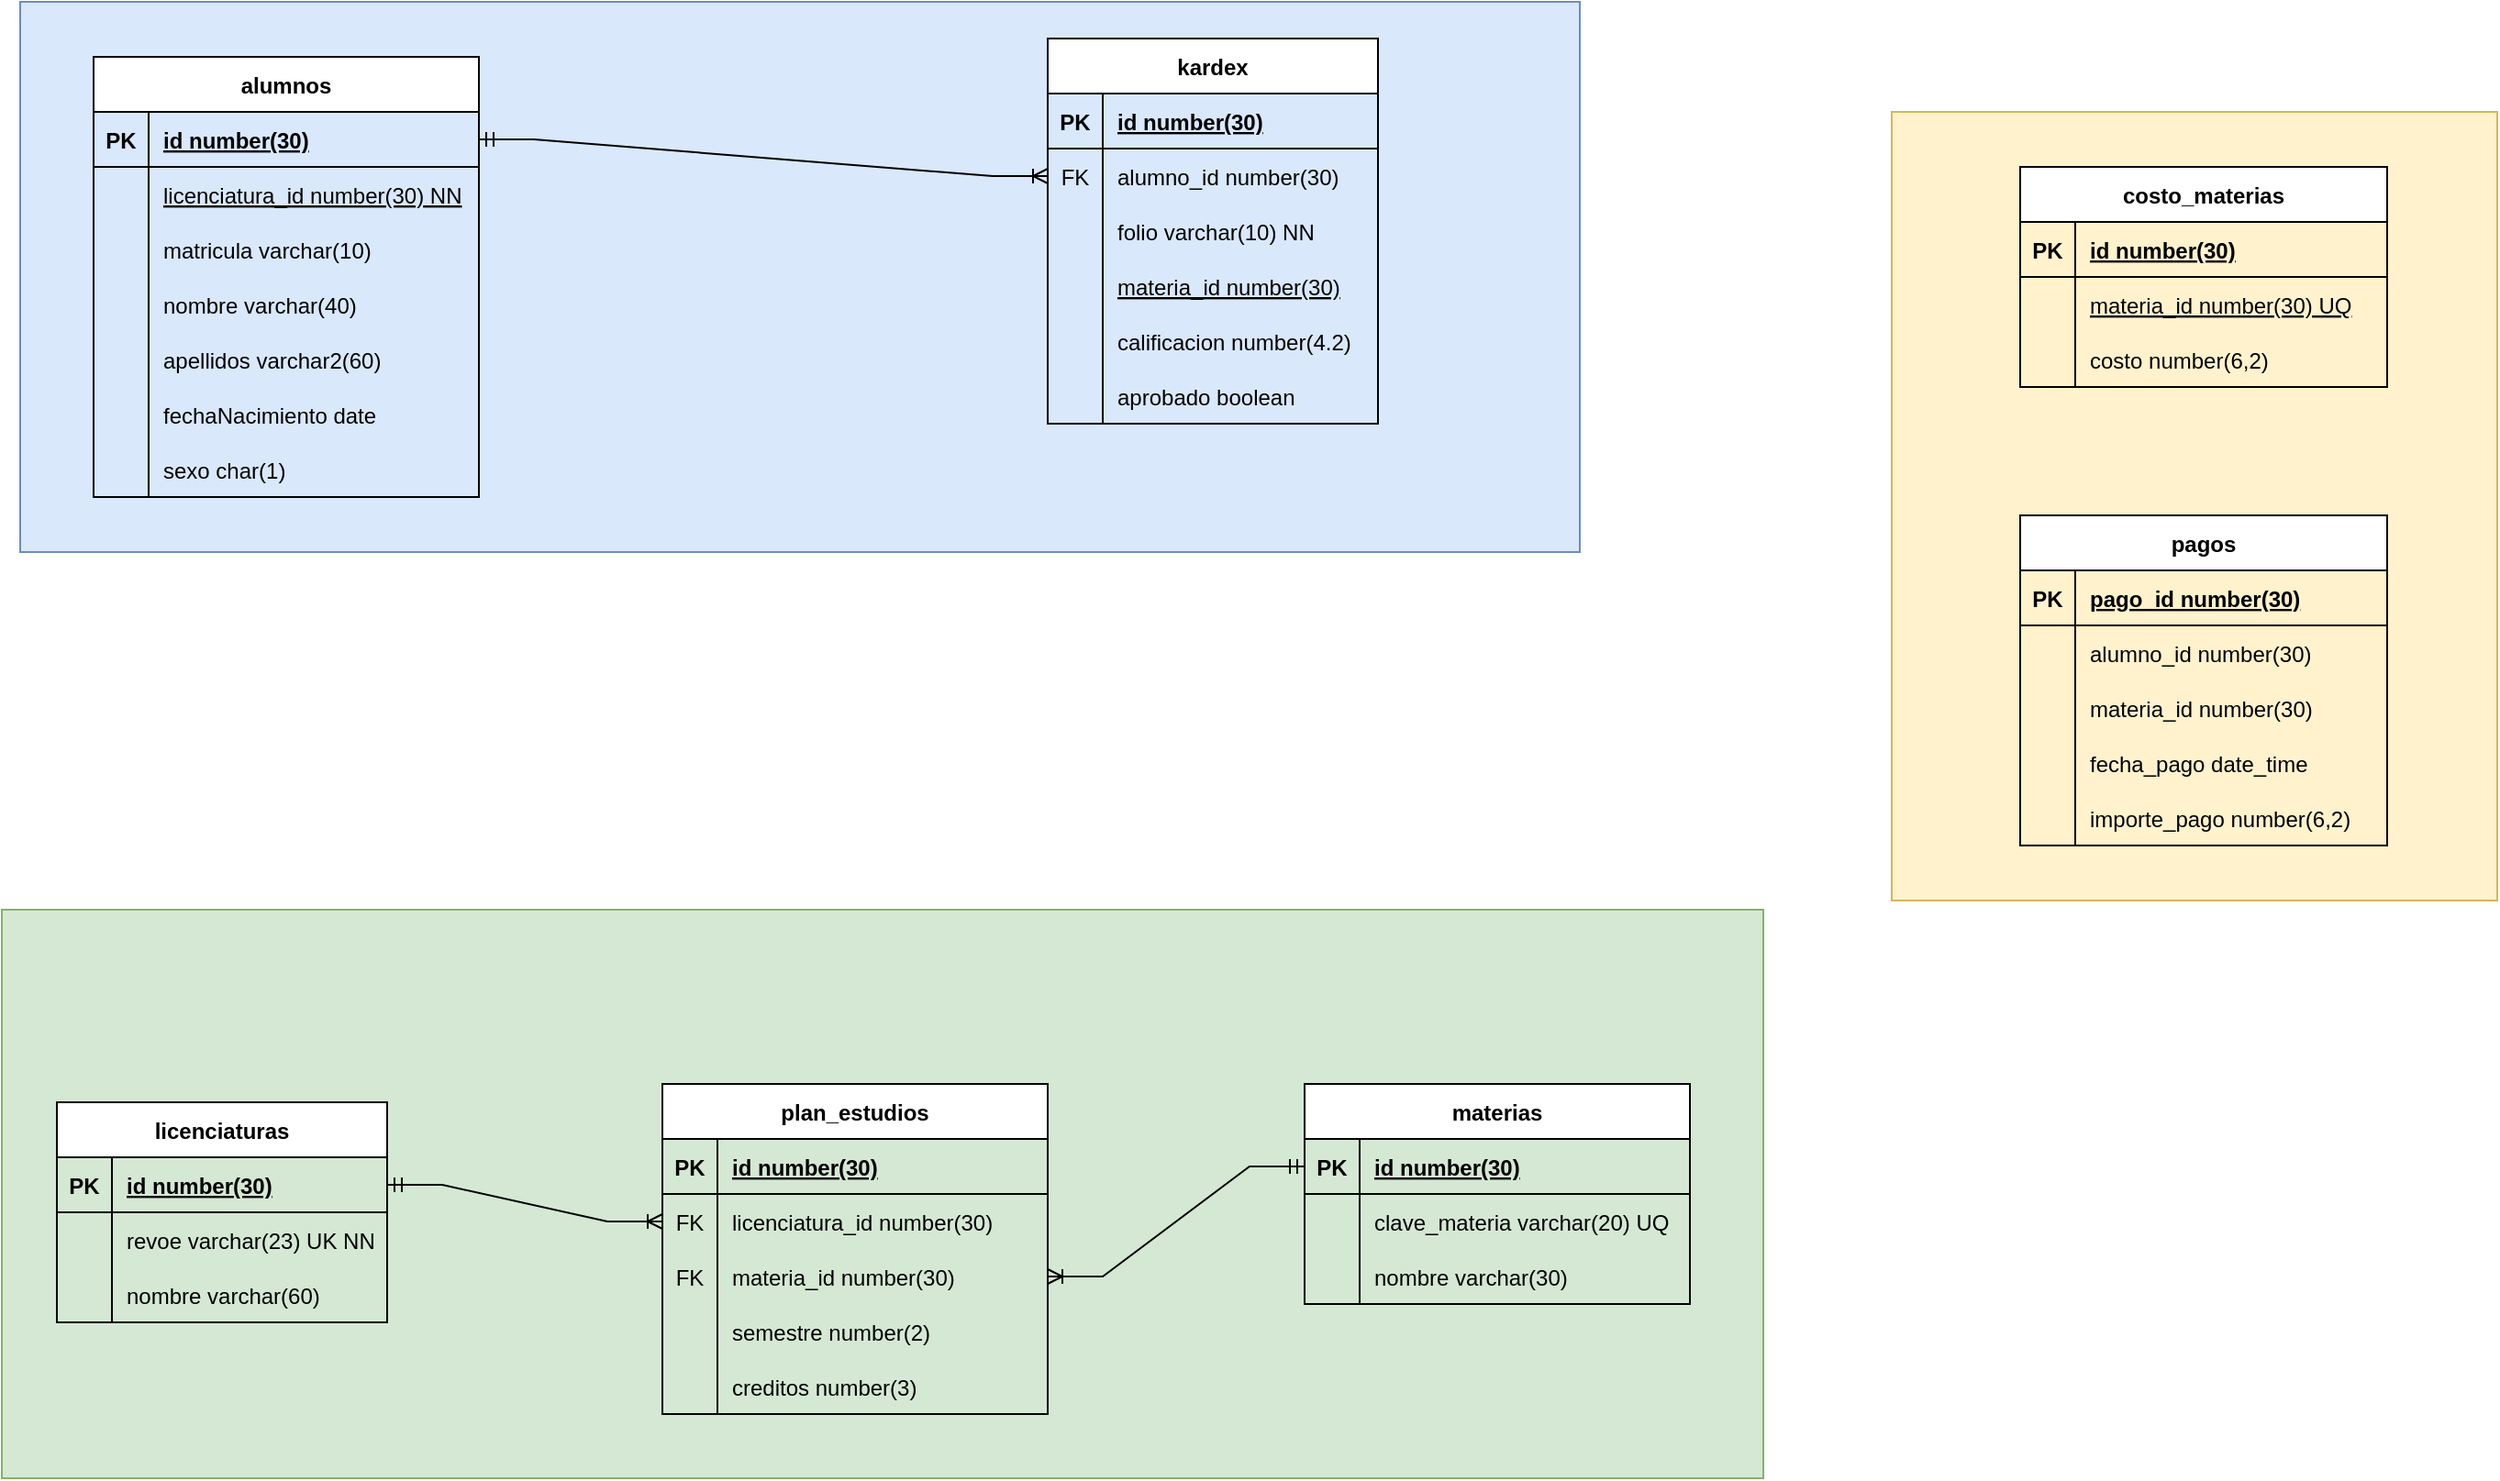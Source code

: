 <mxfile version="20.7.4" type="device" pages="4"><diagram id="X4fRQPCxjmqwL8hlqXSn" name="bd"><mxGraphModel dx="778" dy="494" grid="1" gridSize="10" guides="1" tooltips="1" connect="1" arrows="1" fold="1" page="1" pageScale="1" pageWidth="1100" pageHeight="850" math="0" shadow="0"><root><mxCell id="0"/><mxCell id="1" parent="0"/><mxCell id="jEQkHa6hU_MkqmOBrPH7-150" value="" style="rounded=0;whiteSpace=wrap;html=1;fillColor=#fff2cc;strokeColor=#d6b656;" parent="1" vertex="1"><mxGeometry x="1130" y="100" width="330" height="430" as="geometry"/></mxCell><mxCell id="jEQkHa6hU_MkqmOBrPH7-149" value="" style="rounded=0;whiteSpace=wrap;html=1;fillColor=#d5e8d4;strokeColor=#82b366;" parent="1" vertex="1"><mxGeometry x="100" y="535" width="960" height="310" as="geometry"/></mxCell><mxCell id="jEQkHa6hU_MkqmOBrPH7-148" value="" style="rounded=0;whiteSpace=wrap;html=1;fillColor=#dae8fc;strokeColor=#6c8ebf;" parent="1" vertex="1"><mxGeometry x="110" y="40" width="850" height="300" as="geometry"/></mxCell><mxCell id="jEQkHa6hU_MkqmOBrPH7-1" value="alumnos" style="shape=table;startSize=30;container=1;collapsible=1;childLayout=tableLayout;fixedRows=1;rowLines=0;fontStyle=1;align=center;resizeLast=1;" parent="1" vertex="1"><mxGeometry x="150" y="70" width="210" height="240" as="geometry"/></mxCell><mxCell id="jEQkHa6hU_MkqmOBrPH7-2" value="" style="shape=tableRow;horizontal=0;startSize=0;swimlaneHead=0;swimlaneBody=0;fillColor=none;collapsible=0;dropTarget=0;points=[[0,0.5],[1,0.5]];portConstraint=eastwest;top=0;left=0;right=0;bottom=1;" parent="jEQkHa6hU_MkqmOBrPH7-1" vertex="1"><mxGeometry y="30" width="210" height="30" as="geometry"/></mxCell><mxCell id="jEQkHa6hU_MkqmOBrPH7-3" value="PK" style="shape=partialRectangle;connectable=0;fillColor=none;top=0;left=0;bottom=0;right=0;fontStyle=1;overflow=hidden;" parent="jEQkHa6hU_MkqmOBrPH7-2" vertex="1"><mxGeometry width="30" height="30" as="geometry"><mxRectangle width="30" height="30" as="alternateBounds"/></mxGeometry></mxCell><mxCell id="jEQkHa6hU_MkqmOBrPH7-4" value="id number(30)" style="shape=partialRectangle;connectable=0;fillColor=none;top=0;left=0;bottom=0;right=0;align=left;spacingLeft=6;fontStyle=5;overflow=hidden;" parent="jEQkHa6hU_MkqmOBrPH7-2" vertex="1"><mxGeometry x="30" width="180" height="30" as="geometry"><mxRectangle width="180" height="30" as="alternateBounds"/></mxGeometry></mxCell><mxCell id="jEQkHa6hU_MkqmOBrPH7-33" value="" style="shape=tableRow;horizontal=0;startSize=0;swimlaneHead=0;swimlaneBody=0;fillColor=none;collapsible=0;dropTarget=0;points=[[0,0.5],[1,0.5]];portConstraint=eastwest;top=0;left=0;right=0;bottom=0;" parent="jEQkHa6hU_MkqmOBrPH7-1" vertex="1"><mxGeometry y="60" width="210" height="30" as="geometry"/></mxCell><mxCell id="jEQkHa6hU_MkqmOBrPH7-34" value="" style="shape=partialRectangle;connectable=0;fillColor=none;top=0;left=0;bottom=0;right=0;editable=1;overflow=hidden;" parent="jEQkHa6hU_MkqmOBrPH7-33" vertex="1"><mxGeometry width="30" height="30" as="geometry"><mxRectangle width="30" height="30" as="alternateBounds"/></mxGeometry></mxCell><mxCell id="jEQkHa6hU_MkqmOBrPH7-35" value="licenciatura_id number(30) NN" style="shape=partialRectangle;connectable=0;fillColor=none;top=0;left=0;bottom=0;right=0;align=left;spacingLeft=6;overflow=hidden;fontStyle=4" parent="jEQkHa6hU_MkqmOBrPH7-33" vertex="1"><mxGeometry x="30" width="180" height="30" as="geometry"><mxRectangle width="180" height="30" as="alternateBounds"/></mxGeometry></mxCell><mxCell id="jEQkHa6hU_MkqmOBrPH7-5" value="" style="shape=tableRow;horizontal=0;startSize=0;swimlaneHead=0;swimlaneBody=0;fillColor=none;collapsible=0;dropTarget=0;points=[[0,0.5],[1,0.5]];portConstraint=eastwest;top=0;left=0;right=0;bottom=0;" parent="jEQkHa6hU_MkqmOBrPH7-1" vertex="1"><mxGeometry y="90" width="210" height="30" as="geometry"/></mxCell><mxCell id="jEQkHa6hU_MkqmOBrPH7-6" value="" style="shape=partialRectangle;connectable=0;fillColor=none;top=0;left=0;bottom=0;right=0;editable=1;overflow=hidden;" parent="jEQkHa6hU_MkqmOBrPH7-5" vertex="1"><mxGeometry width="30" height="30" as="geometry"><mxRectangle width="30" height="30" as="alternateBounds"/></mxGeometry></mxCell><mxCell id="jEQkHa6hU_MkqmOBrPH7-7" value="matricula varchar(10)" style="shape=partialRectangle;connectable=0;fillColor=none;top=0;left=0;bottom=0;right=0;align=left;spacingLeft=6;overflow=hidden;" parent="jEQkHa6hU_MkqmOBrPH7-5" vertex="1"><mxGeometry x="30" width="180" height="30" as="geometry"><mxRectangle width="180" height="30" as="alternateBounds"/></mxGeometry></mxCell><mxCell id="jEQkHa6hU_MkqmOBrPH7-8" value="" style="shape=tableRow;horizontal=0;startSize=0;swimlaneHead=0;swimlaneBody=0;fillColor=none;collapsible=0;dropTarget=0;points=[[0,0.5],[1,0.5]];portConstraint=eastwest;top=0;left=0;right=0;bottom=0;" parent="jEQkHa6hU_MkqmOBrPH7-1" vertex="1"><mxGeometry y="120" width="210" height="30" as="geometry"/></mxCell><mxCell id="jEQkHa6hU_MkqmOBrPH7-9" value="" style="shape=partialRectangle;connectable=0;fillColor=none;top=0;left=0;bottom=0;right=0;editable=1;overflow=hidden;" parent="jEQkHa6hU_MkqmOBrPH7-8" vertex="1"><mxGeometry width="30" height="30" as="geometry"><mxRectangle width="30" height="30" as="alternateBounds"/></mxGeometry></mxCell><mxCell id="jEQkHa6hU_MkqmOBrPH7-10" value="nombre varchar(40)" style="shape=partialRectangle;connectable=0;fillColor=none;top=0;left=0;bottom=0;right=0;align=left;spacingLeft=6;overflow=hidden;" parent="jEQkHa6hU_MkqmOBrPH7-8" vertex="1"><mxGeometry x="30" width="180" height="30" as="geometry"><mxRectangle width="180" height="30" as="alternateBounds"/></mxGeometry></mxCell><mxCell id="jEQkHa6hU_MkqmOBrPH7-11" value="" style="shape=tableRow;horizontal=0;startSize=0;swimlaneHead=0;swimlaneBody=0;fillColor=none;collapsible=0;dropTarget=0;points=[[0,0.5],[1,0.5]];portConstraint=eastwest;top=0;left=0;right=0;bottom=0;" parent="jEQkHa6hU_MkqmOBrPH7-1" vertex="1"><mxGeometry y="150" width="210" height="30" as="geometry"/></mxCell><mxCell id="jEQkHa6hU_MkqmOBrPH7-12" value="" style="shape=partialRectangle;connectable=0;fillColor=none;top=0;left=0;bottom=0;right=0;editable=1;overflow=hidden;" parent="jEQkHa6hU_MkqmOBrPH7-11" vertex="1"><mxGeometry width="30" height="30" as="geometry"><mxRectangle width="30" height="30" as="alternateBounds"/></mxGeometry></mxCell><mxCell id="jEQkHa6hU_MkqmOBrPH7-13" value="apellidos varchar2(60)" style="shape=partialRectangle;connectable=0;fillColor=none;top=0;left=0;bottom=0;right=0;align=left;spacingLeft=6;overflow=hidden;" parent="jEQkHa6hU_MkqmOBrPH7-11" vertex="1"><mxGeometry x="30" width="180" height="30" as="geometry"><mxRectangle width="180" height="30" as="alternateBounds"/></mxGeometry></mxCell><mxCell id="jEQkHa6hU_MkqmOBrPH7-27" value="" style="shape=tableRow;horizontal=0;startSize=0;swimlaneHead=0;swimlaneBody=0;fillColor=none;collapsible=0;dropTarget=0;points=[[0,0.5],[1,0.5]];portConstraint=eastwest;top=0;left=0;right=0;bottom=0;" parent="jEQkHa6hU_MkqmOBrPH7-1" vertex="1"><mxGeometry y="180" width="210" height="30" as="geometry"/></mxCell><mxCell id="jEQkHa6hU_MkqmOBrPH7-28" value="" style="shape=partialRectangle;connectable=0;fillColor=none;top=0;left=0;bottom=0;right=0;editable=1;overflow=hidden;" parent="jEQkHa6hU_MkqmOBrPH7-27" vertex="1"><mxGeometry width="30" height="30" as="geometry"><mxRectangle width="30" height="30" as="alternateBounds"/></mxGeometry></mxCell><mxCell id="jEQkHa6hU_MkqmOBrPH7-29" value="fechaNacimiento date" style="shape=partialRectangle;connectable=0;fillColor=none;top=0;left=0;bottom=0;right=0;align=left;spacingLeft=6;overflow=hidden;" parent="jEQkHa6hU_MkqmOBrPH7-27" vertex="1"><mxGeometry x="30" width="180" height="30" as="geometry"><mxRectangle width="180" height="30" as="alternateBounds"/></mxGeometry></mxCell><mxCell id="jEQkHa6hU_MkqmOBrPH7-30" value="" style="shape=tableRow;horizontal=0;startSize=0;swimlaneHead=0;swimlaneBody=0;fillColor=none;collapsible=0;dropTarget=0;points=[[0,0.5],[1,0.5]];portConstraint=eastwest;top=0;left=0;right=0;bottom=0;" parent="jEQkHa6hU_MkqmOBrPH7-1" vertex="1"><mxGeometry y="210" width="210" height="30" as="geometry"/></mxCell><mxCell id="jEQkHa6hU_MkqmOBrPH7-31" value="" style="shape=partialRectangle;connectable=0;fillColor=none;top=0;left=0;bottom=0;right=0;editable=1;overflow=hidden;" parent="jEQkHa6hU_MkqmOBrPH7-30" vertex="1"><mxGeometry width="30" height="30" as="geometry"><mxRectangle width="30" height="30" as="alternateBounds"/></mxGeometry></mxCell><mxCell id="jEQkHa6hU_MkqmOBrPH7-32" value="sexo char(1)" style="shape=partialRectangle;connectable=0;fillColor=none;top=0;left=0;bottom=0;right=0;align=left;spacingLeft=6;overflow=hidden;" parent="jEQkHa6hU_MkqmOBrPH7-30" vertex="1"><mxGeometry x="30" width="180" height="30" as="geometry"><mxRectangle width="180" height="30" as="alternateBounds"/></mxGeometry></mxCell><mxCell id="jEQkHa6hU_MkqmOBrPH7-36" value="kardex" style="shape=table;startSize=30;container=1;collapsible=1;childLayout=tableLayout;fixedRows=1;rowLines=0;fontStyle=1;align=center;resizeLast=1;" parent="1" vertex="1"><mxGeometry x="670" y="60" width="180" height="210" as="geometry"/></mxCell><mxCell id="jEQkHa6hU_MkqmOBrPH7-37" value="" style="shape=tableRow;horizontal=0;startSize=0;swimlaneHead=0;swimlaneBody=0;fillColor=none;collapsible=0;dropTarget=0;points=[[0,0.5],[1,0.5]];portConstraint=eastwest;top=0;left=0;right=0;bottom=1;" parent="jEQkHa6hU_MkqmOBrPH7-36" vertex="1"><mxGeometry y="30" width="180" height="30" as="geometry"/></mxCell><mxCell id="jEQkHa6hU_MkqmOBrPH7-38" value="PK" style="shape=partialRectangle;connectable=0;fillColor=none;top=0;left=0;bottom=0;right=0;fontStyle=1;overflow=hidden;" parent="jEQkHa6hU_MkqmOBrPH7-37" vertex="1"><mxGeometry width="30" height="30" as="geometry"><mxRectangle width="30" height="30" as="alternateBounds"/></mxGeometry></mxCell><mxCell id="jEQkHa6hU_MkqmOBrPH7-39" value="id number(30)" style="shape=partialRectangle;connectable=0;fillColor=none;top=0;left=0;bottom=0;right=0;align=left;spacingLeft=6;fontStyle=5;overflow=hidden;" parent="jEQkHa6hU_MkqmOBrPH7-37" vertex="1"><mxGeometry x="30" width="150" height="30" as="geometry"><mxRectangle width="150" height="30" as="alternateBounds"/></mxGeometry></mxCell><mxCell id="jEQkHa6hU_MkqmOBrPH7-40" value="" style="shape=tableRow;horizontal=0;startSize=0;swimlaneHead=0;swimlaneBody=0;fillColor=none;collapsible=0;dropTarget=0;points=[[0,0.5],[1,0.5]];portConstraint=eastwest;top=0;left=0;right=0;bottom=0;" parent="jEQkHa6hU_MkqmOBrPH7-36" vertex="1"><mxGeometry y="60" width="180" height="30" as="geometry"/></mxCell><mxCell id="jEQkHa6hU_MkqmOBrPH7-41" value="FK" style="shape=partialRectangle;connectable=0;fillColor=none;top=0;left=0;bottom=0;right=0;editable=1;overflow=hidden;" parent="jEQkHa6hU_MkqmOBrPH7-40" vertex="1"><mxGeometry width="30" height="30" as="geometry"><mxRectangle width="30" height="30" as="alternateBounds"/></mxGeometry></mxCell><mxCell id="jEQkHa6hU_MkqmOBrPH7-42" value="alumno_id number(30)" style="shape=partialRectangle;connectable=0;fillColor=none;top=0;left=0;bottom=0;right=0;align=left;spacingLeft=6;overflow=hidden;" parent="jEQkHa6hU_MkqmOBrPH7-40" vertex="1"><mxGeometry x="30" width="150" height="30" as="geometry"><mxRectangle width="150" height="30" as="alternateBounds"/></mxGeometry></mxCell><mxCell id="jEQkHa6hU_MkqmOBrPH7-49" value="" style="shape=tableRow;horizontal=0;startSize=0;swimlaneHead=0;swimlaneBody=0;fillColor=none;collapsible=0;dropTarget=0;points=[[0,0.5],[1,0.5]];portConstraint=eastwest;top=0;left=0;right=0;bottom=0;" parent="jEQkHa6hU_MkqmOBrPH7-36" vertex="1"><mxGeometry y="90" width="180" height="30" as="geometry"/></mxCell><mxCell id="jEQkHa6hU_MkqmOBrPH7-50" value="" style="shape=partialRectangle;connectable=0;fillColor=none;top=0;left=0;bottom=0;right=0;editable=1;overflow=hidden;" parent="jEQkHa6hU_MkqmOBrPH7-49" vertex="1"><mxGeometry width="30" height="30" as="geometry"><mxRectangle width="30" height="30" as="alternateBounds"/></mxGeometry></mxCell><mxCell id="jEQkHa6hU_MkqmOBrPH7-51" value="folio varchar(10) NN" style="shape=partialRectangle;connectable=0;fillColor=none;top=0;left=0;bottom=0;right=0;align=left;spacingLeft=6;overflow=hidden;" parent="jEQkHa6hU_MkqmOBrPH7-49" vertex="1"><mxGeometry x="30" width="150" height="30" as="geometry"><mxRectangle width="150" height="30" as="alternateBounds"/></mxGeometry></mxCell><mxCell id="jEQkHa6hU_MkqmOBrPH7-43" value="" style="shape=tableRow;horizontal=0;startSize=0;swimlaneHead=0;swimlaneBody=0;fillColor=none;collapsible=0;dropTarget=0;points=[[0,0.5],[1,0.5]];portConstraint=eastwest;top=0;left=0;right=0;bottom=0;" parent="jEQkHa6hU_MkqmOBrPH7-36" vertex="1"><mxGeometry y="120" width="180" height="30" as="geometry"/></mxCell><mxCell id="jEQkHa6hU_MkqmOBrPH7-44" value="" style="shape=partialRectangle;connectable=0;fillColor=none;top=0;left=0;bottom=0;right=0;editable=1;overflow=hidden;" parent="jEQkHa6hU_MkqmOBrPH7-43" vertex="1"><mxGeometry width="30" height="30" as="geometry"><mxRectangle width="30" height="30" as="alternateBounds"/></mxGeometry></mxCell><mxCell id="jEQkHa6hU_MkqmOBrPH7-45" value="materia_id number(30)" style="shape=partialRectangle;connectable=0;fillColor=none;top=0;left=0;bottom=0;right=0;align=left;spacingLeft=6;overflow=hidden;fontStyle=4" parent="jEQkHa6hU_MkqmOBrPH7-43" vertex="1"><mxGeometry x="30" width="150" height="30" as="geometry"><mxRectangle width="150" height="30" as="alternateBounds"/></mxGeometry></mxCell><mxCell id="jEQkHa6hU_MkqmOBrPH7-46" value="" style="shape=tableRow;horizontal=0;startSize=0;swimlaneHead=0;swimlaneBody=0;fillColor=none;collapsible=0;dropTarget=0;points=[[0,0.5],[1,0.5]];portConstraint=eastwest;top=0;left=0;right=0;bottom=0;" parent="jEQkHa6hU_MkqmOBrPH7-36" vertex="1"><mxGeometry y="150" width="180" height="30" as="geometry"/></mxCell><mxCell id="jEQkHa6hU_MkqmOBrPH7-47" value="" style="shape=partialRectangle;connectable=0;fillColor=none;top=0;left=0;bottom=0;right=0;editable=1;overflow=hidden;" parent="jEQkHa6hU_MkqmOBrPH7-46" vertex="1"><mxGeometry width="30" height="30" as="geometry"><mxRectangle width="30" height="30" as="alternateBounds"/></mxGeometry></mxCell><mxCell id="jEQkHa6hU_MkqmOBrPH7-48" value="calificacion number(4.2)" style="shape=partialRectangle;connectable=0;fillColor=none;top=0;left=0;bottom=0;right=0;align=left;spacingLeft=6;overflow=hidden;" parent="jEQkHa6hU_MkqmOBrPH7-46" vertex="1"><mxGeometry x="30" width="150" height="30" as="geometry"><mxRectangle width="150" height="30" as="alternateBounds"/></mxGeometry></mxCell><mxCell id="jEQkHa6hU_MkqmOBrPH7-97" value="" style="shape=tableRow;horizontal=0;startSize=0;swimlaneHead=0;swimlaneBody=0;fillColor=none;collapsible=0;dropTarget=0;points=[[0,0.5],[1,0.5]];portConstraint=eastwest;top=0;left=0;right=0;bottom=0;" parent="jEQkHa6hU_MkqmOBrPH7-36" vertex="1"><mxGeometry y="180" width="180" height="30" as="geometry"/></mxCell><mxCell id="jEQkHa6hU_MkqmOBrPH7-98" value="" style="shape=partialRectangle;connectable=0;fillColor=none;top=0;left=0;bottom=0;right=0;editable=1;overflow=hidden;" parent="jEQkHa6hU_MkqmOBrPH7-97" vertex="1"><mxGeometry width="30" height="30" as="geometry"><mxRectangle width="30" height="30" as="alternateBounds"/></mxGeometry></mxCell><mxCell id="jEQkHa6hU_MkqmOBrPH7-99" value="aprobado boolean" style="shape=partialRectangle;connectable=0;fillColor=none;top=0;left=0;bottom=0;right=0;align=left;spacingLeft=6;overflow=hidden;" parent="jEQkHa6hU_MkqmOBrPH7-97" vertex="1"><mxGeometry x="30" width="150" height="30" as="geometry"><mxRectangle width="150" height="30" as="alternateBounds"/></mxGeometry></mxCell><mxCell id="jEQkHa6hU_MkqmOBrPH7-52" value="" style="edgeStyle=entityRelationEdgeStyle;fontSize=12;html=1;endArrow=ERoneToMany;startArrow=ERmandOne;rounded=0;entryX=0;entryY=0.5;entryDx=0;entryDy=0;" parent="1" source="jEQkHa6hU_MkqmOBrPH7-2" target="jEQkHa6hU_MkqmOBrPH7-40" edge="1"><mxGeometry width="100" height="100" relative="1" as="geometry"><mxPoint x="680" y="500" as="sourcePoint"/><mxPoint x="780" y="400" as="targetPoint"/></mxGeometry></mxCell><mxCell id="jEQkHa6hU_MkqmOBrPH7-53" value="licenciaturas" style="shape=table;startSize=30;container=1;collapsible=1;childLayout=tableLayout;fixedRows=1;rowLines=0;fontStyle=1;align=center;resizeLast=1;" parent="1" vertex="1"><mxGeometry x="130" y="640" width="180" height="120" as="geometry"/></mxCell><mxCell id="jEQkHa6hU_MkqmOBrPH7-54" value="" style="shape=tableRow;horizontal=0;startSize=0;swimlaneHead=0;swimlaneBody=0;fillColor=none;collapsible=0;dropTarget=0;points=[[0,0.5],[1,0.5]];portConstraint=eastwest;top=0;left=0;right=0;bottom=1;" parent="jEQkHa6hU_MkqmOBrPH7-53" vertex="1"><mxGeometry y="30" width="180" height="30" as="geometry"/></mxCell><mxCell id="jEQkHa6hU_MkqmOBrPH7-55" value="PK" style="shape=partialRectangle;connectable=0;fillColor=none;top=0;left=0;bottom=0;right=0;fontStyle=1;overflow=hidden;" parent="jEQkHa6hU_MkqmOBrPH7-54" vertex="1"><mxGeometry width="30" height="30" as="geometry"><mxRectangle width="30" height="30" as="alternateBounds"/></mxGeometry></mxCell><mxCell id="jEQkHa6hU_MkqmOBrPH7-56" value="id number(30)" style="shape=partialRectangle;connectable=0;fillColor=none;top=0;left=0;bottom=0;right=0;align=left;spacingLeft=6;fontStyle=5;overflow=hidden;" parent="jEQkHa6hU_MkqmOBrPH7-54" vertex="1"><mxGeometry x="30" width="150" height="30" as="geometry"><mxRectangle width="150" height="30" as="alternateBounds"/></mxGeometry></mxCell><mxCell id="jEQkHa6hU_MkqmOBrPH7-57" value="" style="shape=tableRow;horizontal=0;startSize=0;swimlaneHead=0;swimlaneBody=0;fillColor=none;collapsible=0;dropTarget=0;points=[[0,0.5],[1,0.5]];portConstraint=eastwest;top=0;left=0;right=0;bottom=0;" parent="jEQkHa6hU_MkqmOBrPH7-53" vertex="1"><mxGeometry y="60" width="180" height="30" as="geometry"/></mxCell><mxCell id="jEQkHa6hU_MkqmOBrPH7-58" value="" style="shape=partialRectangle;connectable=0;fillColor=none;top=0;left=0;bottom=0;right=0;editable=1;overflow=hidden;" parent="jEQkHa6hU_MkqmOBrPH7-57" vertex="1"><mxGeometry width="30" height="30" as="geometry"><mxRectangle width="30" height="30" as="alternateBounds"/></mxGeometry></mxCell><mxCell id="jEQkHa6hU_MkqmOBrPH7-59" value="revoe varchar(23) UK NN" style="shape=partialRectangle;connectable=0;fillColor=none;top=0;left=0;bottom=0;right=0;align=left;spacingLeft=6;overflow=hidden;" parent="jEQkHa6hU_MkqmOBrPH7-57" vertex="1"><mxGeometry x="30" width="150" height="30" as="geometry"><mxRectangle width="150" height="30" as="alternateBounds"/></mxGeometry></mxCell><mxCell id="jEQkHa6hU_MkqmOBrPH7-60" value="" style="shape=tableRow;horizontal=0;startSize=0;swimlaneHead=0;swimlaneBody=0;fillColor=none;collapsible=0;dropTarget=0;points=[[0,0.5],[1,0.5]];portConstraint=eastwest;top=0;left=0;right=0;bottom=0;" parent="jEQkHa6hU_MkqmOBrPH7-53" vertex="1"><mxGeometry y="90" width="180" height="30" as="geometry"/></mxCell><mxCell id="jEQkHa6hU_MkqmOBrPH7-61" value="" style="shape=partialRectangle;connectable=0;fillColor=none;top=0;left=0;bottom=0;right=0;editable=1;overflow=hidden;" parent="jEQkHa6hU_MkqmOBrPH7-60" vertex="1"><mxGeometry width="30" height="30" as="geometry"><mxRectangle width="30" height="30" as="alternateBounds"/></mxGeometry></mxCell><mxCell id="jEQkHa6hU_MkqmOBrPH7-62" value="nombre varchar(60)" style="shape=partialRectangle;connectable=0;fillColor=none;top=0;left=0;bottom=0;right=0;align=left;spacingLeft=6;overflow=hidden;" parent="jEQkHa6hU_MkqmOBrPH7-60" vertex="1"><mxGeometry x="30" width="150" height="30" as="geometry"><mxRectangle width="150" height="30" as="alternateBounds"/></mxGeometry></mxCell><mxCell id="jEQkHa6hU_MkqmOBrPH7-66" value="materias" style="shape=table;startSize=30;container=1;collapsible=1;childLayout=tableLayout;fixedRows=1;rowLines=0;fontStyle=1;align=center;resizeLast=1;" parent="1" vertex="1"><mxGeometry x="810" y="630" width="210" height="120" as="geometry"/></mxCell><mxCell id="jEQkHa6hU_MkqmOBrPH7-67" value="" style="shape=tableRow;horizontal=0;startSize=0;swimlaneHead=0;swimlaneBody=0;fillColor=none;collapsible=0;dropTarget=0;points=[[0,0.5],[1,0.5]];portConstraint=eastwest;top=0;left=0;right=0;bottom=1;" parent="jEQkHa6hU_MkqmOBrPH7-66" vertex="1"><mxGeometry y="30" width="210" height="30" as="geometry"/></mxCell><mxCell id="jEQkHa6hU_MkqmOBrPH7-68" value="PK" style="shape=partialRectangle;connectable=0;fillColor=none;top=0;left=0;bottom=0;right=0;fontStyle=1;overflow=hidden;" parent="jEQkHa6hU_MkqmOBrPH7-67" vertex="1"><mxGeometry width="30" height="30" as="geometry"><mxRectangle width="30" height="30" as="alternateBounds"/></mxGeometry></mxCell><mxCell id="jEQkHa6hU_MkqmOBrPH7-69" value="id number(30)" style="shape=partialRectangle;connectable=0;fillColor=none;top=0;left=0;bottom=0;right=0;align=left;spacingLeft=6;fontStyle=5;overflow=hidden;" parent="jEQkHa6hU_MkqmOBrPH7-67" vertex="1"><mxGeometry x="30" width="180" height="30" as="geometry"><mxRectangle width="180" height="30" as="alternateBounds"/></mxGeometry></mxCell><mxCell id="jEQkHa6hU_MkqmOBrPH7-70" value="" style="shape=tableRow;horizontal=0;startSize=0;swimlaneHead=0;swimlaneBody=0;fillColor=none;collapsible=0;dropTarget=0;points=[[0,0.5],[1,0.5]];portConstraint=eastwest;top=0;left=0;right=0;bottom=0;" parent="jEQkHa6hU_MkqmOBrPH7-66" vertex="1"><mxGeometry y="60" width="210" height="30" as="geometry"/></mxCell><mxCell id="jEQkHa6hU_MkqmOBrPH7-71" value="" style="shape=partialRectangle;connectable=0;fillColor=none;top=0;left=0;bottom=0;right=0;editable=1;overflow=hidden;" parent="jEQkHa6hU_MkqmOBrPH7-70" vertex="1"><mxGeometry width="30" height="30" as="geometry"><mxRectangle width="30" height="30" as="alternateBounds"/></mxGeometry></mxCell><mxCell id="jEQkHa6hU_MkqmOBrPH7-72" value="clave_materia varchar(20) UQ" style="shape=partialRectangle;connectable=0;fillColor=none;top=0;left=0;bottom=0;right=0;align=left;spacingLeft=6;overflow=hidden;" parent="jEQkHa6hU_MkqmOBrPH7-70" vertex="1"><mxGeometry x="30" width="180" height="30" as="geometry"><mxRectangle width="180" height="30" as="alternateBounds"/></mxGeometry></mxCell><mxCell id="jEQkHa6hU_MkqmOBrPH7-73" value="" style="shape=tableRow;horizontal=0;startSize=0;swimlaneHead=0;swimlaneBody=0;fillColor=none;collapsible=0;dropTarget=0;points=[[0,0.5],[1,0.5]];portConstraint=eastwest;top=0;left=0;right=0;bottom=0;" parent="jEQkHa6hU_MkqmOBrPH7-66" vertex="1"><mxGeometry y="90" width="210" height="30" as="geometry"/></mxCell><mxCell id="jEQkHa6hU_MkqmOBrPH7-74" value="" style="shape=partialRectangle;connectable=0;fillColor=none;top=0;left=0;bottom=0;right=0;editable=1;overflow=hidden;" parent="jEQkHa6hU_MkqmOBrPH7-73" vertex="1"><mxGeometry width="30" height="30" as="geometry"><mxRectangle width="30" height="30" as="alternateBounds"/></mxGeometry></mxCell><mxCell id="jEQkHa6hU_MkqmOBrPH7-75" value="nombre varchar(30)" style="shape=partialRectangle;connectable=0;fillColor=none;top=0;left=0;bottom=0;right=0;align=left;spacingLeft=6;overflow=hidden;" parent="jEQkHa6hU_MkqmOBrPH7-73" vertex="1"><mxGeometry x="30" width="180" height="30" as="geometry"><mxRectangle width="180" height="30" as="alternateBounds"/></mxGeometry></mxCell><mxCell id="jEQkHa6hU_MkqmOBrPH7-79" value="plan_estudios" style="shape=table;startSize=30;container=1;collapsible=1;childLayout=tableLayout;fixedRows=1;rowLines=0;fontStyle=1;align=center;resizeLast=1;" parent="1" vertex="1"><mxGeometry x="460" y="630" width="210" height="180" as="geometry"/></mxCell><mxCell id="jEQkHa6hU_MkqmOBrPH7-80" value="" style="shape=tableRow;horizontal=0;startSize=0;swimlaneHead=0;swimlaneBody=0;fillColor=none;collapsible=0;dropTarget=0;points=[[0,0.5],[1,0.5]];portConstraint=eastwest;top=0;left=0;right=0;bottom=1;" parent="jEQkHa6hU_MkqmOBrPH7-79" vertex="1"><mxGeometry y="30" width="210" height="30" as="geometry"/></mxCell><mxCell id="jEQkHa6hU_MkqmOBrPH7-81" value="PK" style="shape=partialRectangle;connectable=0;fillColor=none;top=0;left=0;bottom=0;right=0;fontStyle=1;overflow=hidden;" parent="jEQkHa6hU_MkqmOBrPH7-80" vertex="1"><mxGeometry width="30" height="30" as="geometry"><mxRectangle width="30" height="30" as="alternateBounds"/></mxGeometry></mxCell><mxCell id="jEQkHa6hU_MkqmOBrPH7-82" value="id number(30)" style="shape=partialRectangle;connectable=0;fillColor=none;top=0;left=0;bottom=0;right=0;align=left;spacingLeft=6;fontStyle=5;overflow=hidden;" parent="jEQkHa6hU_MkqmOBrPH7-80" vertex="1"><mxGeometry x="30" width="180" height="30" as="geometry"><mxRectangle width="180" height="30" as="alternateBounds"/></mxGeometry></mxCell><mxCell id="jEQkHa6hU_MkqmOBrPH7-83" value="" style="shape=tableRow;horizontal=0;startSize=0;swimlaneHead=0;swimlaneBody=0;fillColor=none;collapsible=0;dropTarget=0;points=[[0,0.5],[1,0.5]];portConstraint=eastwest;top=0;left=0;right=0;bottom=0;" parent="jEQkHa6hU_MkqmOBrPH7-79" vertex="1"><mxGeometry y="60" width="210" height="30" as="geometry"/></mxCell><mxCell id="jEQkHa6hU_MkqmOBrPH7-84" value="FK" style="shape=partialRectangle;connectable=0;fillColor=none;top=0;left=0;bottom=0;right=0;editable=1;overflow=hidden;" parent="jEQkHa6hU_MkqmOBrPH7-83" vertex="1"><mxGeometry width="30" height="30" as="geometry"><mxRectangle width="30" height="30" as="alternateBounds"/></mxGeometry></mxCell><mxCell id="jEQkHa6hU_MkqmOBrPH7-85" value="licenciatura_id number(30)" style="shape=partialRectangle;connectable=0;fillColor=none;top=0;left=0;bottom=0;right=0;align=left;spacingLeft=6;overflow=hidden;" parent="jEQkHa6hU_MkqmOBrPH7-83" vertex="1"><mxGeometry x="30" width="180" height="30" as="geometry"><mxRectangle width="180" height="30" as="alternateBounds"/></mxGeometry></mxCell><mxCell id="jEQkHa6hU_MkqmOBrPH7-86" value="" style="shape=tableRow;horizontal=0;startSize=0;swimlaneHead=0;swimlaneBody=0;fillColor=none;collapsible=0;dropTarget=0;points=[[0,0.5],[1,0.5]];portConstraint=eastwest;top=0;left=0;right=0;bottom=0;" parent="jEQkHa6hU_MkqmOBrPH7-79" vertex="1"><mxGeometry y="90" width="210" height="30" as="geometry"/></mxCell><mxCell id="jEQkHa6hU_MkqmOBrPH7-87" value="FK" style="shape=partialRectangle;connectable=0;fillColor=none;top=0;left=0;bottom=0;right=0;editable=1;overflow=hidden;" parent="jEQkHa6hU_MkqmOBrPH7-86" vertex="1"><mxGeometry width="30" height="30" as="geometry"><mxRectangle width="30" height="30" as="alternateBounds"/></mxGeometry></mxCell><mxCell id="jEQkHa6hU_MkqmOBrPH7-88" value="materia_id number(30)" style="shape=partialRectangle;connectable=0;fillColor=none;top=0;left=0;bottom=0;right=0;align=left;spacingLeft=6;overflow=hidden;" parent="jEQkHa6hU_MkqmOBrPH7-86" vertex="1"><mxGeometry x="30" width="180" height="30" as="geometry"><mxRectangle width="180" height="30" as="alternateBounds"/></mxGeometry></mxCell><mxCell id="jEQkHa6hU_MkqmOBrPH7-89" value="" style="shape=tableRow;horizontal=0;startSize=0;swimlaneHead=0;swimlaneBody=0;fillColor=none;collapsible=0;dropTarget=0;points=[[0,0.5],[1,0.5]];portConstraint=eastwest;top=0;left=0;right=0;bottom=0;" parent="jEQkHa6hU_MkqmOBrPH7-79" vertex="1"><mxGeometry y="120" width="210" height="30" as="geometry"/></mxCell><mxCell id="jEQkHa6hU_MkqmOBrPH7-90" value="" style="shape=partialRectangle;connectable=0;fillColor=none;top=0;left=0;bottom=0;right=0;editable=1;overflow=hidden;" parent="jEQkHa6hU_MkqmOBrPH7-89" vertex="1"><mxGeometry width="30" height="30" as="geometry"><mxRectangle width="30" height="30" as="alternateBounds"/></mxGeometry></mxCell><mxCell id="jEQkHa6hU_MkqmOBrPH7-91" value="semestre number(2)" style="shape=partialRectangle;connectable=0;fillColor=none;top=0;left=0;bottom=0;right=0;align=left;spacingLeft=6;overflow=hidden;" parent="jEQkHa6hU_MkqmOBrPH7-89" vertex="1"><mxGeometry x="30" width="180" height="30" as="geometry"><mxRectangle width="180" height="30" as="alternateBounds"/></mxGeometry></mxCell><mxCell id="jEQkHa6hU_MkqmOBrPH7-92" value="" style="shape=tableRow;horizontal=0;startSize=0;swimlaneHead=0;swimlaneBody=0;fillColor=none;collapsible=0;dropTarget=0;points=[[0,0.5],[1,0.5]];portConstraint=eastwest;top=0;left=0;right=0;bottom=0;" parent="jEQkHa6hU_MkqmOBrPH7-79" vertex="1"><mxGeometry y="150" width="210" height="30" as="geometry"/></mxCell><mxCell id="jEQkHa6hU_MkqmOBrPH7-93" value="" style="shape=partialRectangle;connectable=0;fillColor=none;top=0;left=0;bottom=0;right=0;editable=1;overflow=hidden;" parent="jEQkHa6hU_MkqmOBrPH7-92" vertex="1"><mxGeometry width="30" height="30" as="geometry"><mxRectangle width="30" height="30" as="alternateBounds"/></mxGeometry></mxCell><mxCell id="jEQkHa6hU_MkqmOBrPH7-94" value="creditos number(3)" style="shape=partialRectangle;connectable=0;fillColor=none;top=0;left=0;bottom=0;right=0;align=left;spacingLeft=6;overflow=hidden;" parent="jEQkHa6hU_MkqmOBrPH7-92" vertex="1"><mxGeometry x="30" width="180" height="30" as="geometry"><mxRectangle width="180" height="30" as="alternateBounds"/></mxGeometry></mxCell><mxCell id="jEQkHa6hU_MkqmOBrPH7-95" value="" style="edgeStyle=entityRelationEdgeStyle;fontSize=12;html=1;endArrow=ERoneToMany;startArrow=ERmandOne;rounded=0;exitX=1;exitY=0.5;exitDx=0;exitDy=0;entryX=0;entryY=0.5;entryDx=0;entryDy=0;" parent="1" source="jEQkHa6hU_MkqmOBrPH7-54" target="jEQkHa6hU_MkqmOBrPH7-83" edge="1"><mxGeometry width="100" height="100" relative="1" as="geometry"><mxPoint x="680" y="500" as="sourcePoint"/><mxPoint x="780" y="400" as="targetPoint"/></mxGeometry></mxCell><mxCell id="jEQkHa6hU_MkqmOBrPH7-96" value="" style="edgeStyle=entityRelationEdgeStyle;fontSize=12;html=1;endArrow=ERoneToMany;startArrow=ERmandOne;rounded=0;exitX=0;exitY=0.5;exitDx=0;exitDy=0;entryX=1;entryY=0.5;entryDx=0;entryDy=0;" parent="1" source="jEQkHa6hU_MkqmOBrPH7-67" target="jEQkHa6hU_MkqmOBrPH7-86" edge="1"><mxGeometry width="100" height="100" relative="1" as="geometry"><mxPoint x="680" y="500" as="sourcePoint"/><mxPoint x="780" y="400" as="targetPoint"/></mxGeometry></mxCell><mxCell id="jEQkHa6hU_MkqmOBrPH7-119" value="costo_materias" style="shape=table;startSize=30;container=1;collapsible=1;childLayout=tableLayout;fixedRows=1;rowLines=0;fontStyle=1;align=center;resizeLast=1;" parent="1" vertex="1"><mxGeometry x="1200" y="130" width="200" height="120" as="geometry"/></mxCell><mxCell id="jEQkHa6hU_MkqmOBrPH7-120" value="" style="shape=tableRow;horizontal=0;startSize=0;swimlaneHead=0;swimlaneBody=0;fillColor=none;collapsible=0;dropTarget=0;points=[[0,0.5],[1,0.5]];portConstraint=eastwest;top=0;left=0;right=0;bottom=1;" parent="jEQkHa6hU_MkqmOBrPH7-119" vertex="1"><mxGeometry y="30" width="200" height="30" as="geometry"/></mxCell><mxCell id="jEQkHa6hU_MkqmOBrPH7-121" value="PK" style="shape=partialRectangle;connectable=0;fillColor=none;top=0;left=0;bottom=0;right=0;fontStyle=1;overflow=hidden;" parent="jEQkHa6hU_MkqmOBrPH7-120" vertex="1"><mxGeometry width="30" height="30" as="geometry"><mxRectangle width="30" height="30" as="alternateBounds"/></mxGeometry></mxCell><mxCell id="jEQkHa6hU_MkqmOBrPH7-122" value="id number(30)" style="shape=partialRectangle;connectable=0;fillColor=none;top=0;left=0;bottom=0;right=0;align=left;spacingLeft=6;fontStyle=5;overflow=hidden;" parent="jEQkHa6hU_MkqmOBrPH7-120" vertex="1"><mxGeometry x="30" width="170" height="30" as="geometry"><mxRectangle width="170" height="30" as="alternateBounds"/></mxGeometry></mxCell><mxCell id="jEQkHa6hU_MkqmOBrPH7-123" value="" style="shape=tableRow;horizontal=0;startSize=0;swimlaneHead=0;swimlaneBody=0;fillColor=none;collapsible=0;dropTarget=0;points=[[0,0.5],[1,0.5]];portConstraint=eastwest;top=0;left=0;right=0;bottom=0;" parent="jEQkHa6hU_MkqmOBrPH7-119" vertex="1"><mxGeometry y="60" width="200" height="30" as="geometry"/></mxCell><mxCell id="jEQkHa6hU_MkqmOBrPH7-124" value="" style="shape=partialRectangle;connectable=0;fillColor=none;top=0;left=0;bottom=0;right=0;editable=1;overflow=hidden;" parent="jEQkHa6hU_MkqmOBrPH7-123" vertex="1"><mxGeometry width="30" height="30" as="geometry"><mxRectangle width="30" height="30" as="alternateBounds"/></mxGeometry></mxCell><mxCell id="jEQkHa6hU_MkqmOBrPH7-125" value="materia_id number(30) UQ" style="shape=partialRectangle;connectable=0;fillColor=none;top=0;left=0;bottom=0;right=0;align=left;spacingLeft=6;overflow=hidden;fontStyle=4" parent="jEQkHa6hU_MkqmOBrPH7-123" vertex="1"><mxGeometry x="30" width="170" height="30" as="geometry"><mxRectangle width="170" height="30" as="alternateBounds"/></mxGeometry></mxCell><mxCell id="jEQkHa6hU_MkqmOBrPH7-126" value="" style="shape=tableRow;horizontal=0;startSize=0;swimlaneHead=0;swimlaneBody=0;fillColor=none;collapsible=0;dropTarget=0;points=[[0,0.5],[1,0.5]];portConstraint=eastwest;top=0;left=0;right=0;bottom=0;" parent="jEQkHa6hU_MkqmOBrPH7-119" vertex="1"><mxGeometry y="90" width="200" height="30" as="geometry"/></mxCell><mxCell id="jEQkHa6hU_MkqmOBrPH7-127" value="" style="shape=partialRectangle;connectable=0;fillColor=none;top=0;left=0;bottom=0;right=0;editable=1;overflow=hidden;" parent="jEQkHa6hU_MkqmOBrPH7-126" vertex="1"><mxGeometry width="30" height="30" as="geometry"><mxRectangle width="30" height="30" as="alternateBounds"/></mxGeometry></mxCell><mxCell id="jEQkHa6hU_MkqmOBrPH7-128" value="costo number(6,2)" style="shape=partialRectangle;connectable=0;fillColor=none;top=0;left=0;bottom=0;right=0;align=left;spacingLeft=6;overflow=hidden;" parent="jEQkHa6hU_MkqmOBrPH7-126" vertex="1"><mxGeometry x="30" width="170" height="30" as="geometry"><mxRectangle width="170" height="30" as="alternateBounds"/></mxGeometry></mxCell><mxCell id="jEQkHa6hU_MkqmOBrPH7-132" value="pagos" style="shape=table;startSize=30;container=1;collapsible=1;childLayout=tableLayout;fixedRows=1;rowLines=0;fontStyle=1;align=center;resizeLast=1;" parent="1" vertex="1"><mxGeometry x="1200" y="320" width="200" height="180" as="geometry"/></mxCell><mxCell id="jEQkHa6hU_MkqmOBrPH7-133" value="" style="shape=tableRow;horizontal=0;startSize=0;swimlaneHead=0;swimlaneBody=0;fillColor=none;collapsible=0;dropTarget=0;points=[[0,0.5],[1,0.5]];portConstraint=eastwest;top=0;left=0;right=0;bottom=1;" parent="jEQkHa6hU_MkqmOBrPH7-132" vertex="1"><mxGeometry y="30" width="200" height="30" as="geometry"/></mxCell><mxCell id="jEQkHa6hU_MkqmOBrPH7-134" value="PK" style="shape=partialRectangle;connectable=0;fillColor=none;top=0;left=0;bottom=0;right=0;fontStyle=1;overflow=hidden;" parent="jEQkHa6hU_MkqmOBrPH7-133" vertex="1"><mxGeometry width="30" height="30" as="geometry"><mxRectangle width="30" height="30" as="alternateBounds"/></mxGeometry></mxCell><mxCell id="jEQkHa6hU_MkqmOBrPH7-135" value="pago_id number(30)" style="shape=partialRectangle;connectable=0;fillColor=none;top=0;left=0;bottom=0;right=0;align=left;spacingLeft=6;fontStyle=5;overflow=hidden;" parent="jEQkHa6hU_MkqmOBrPH7-133" vertex="1"><mxGeometry x="30" width="170" height="30" as="geometry"><mxRectangle width="170" height="30" as="alternateBounds"/></mxGeometry></mxCell><mxCell id="jEQkHa6hU_MkqmOBrPH7-136" value="" style="shape=tableRow;horizontal=0;startSize=0;swimlaneHead=0;swimlaneBody=0;fillColor=none;collapsible=0;dropTarget=0;points=[[0,0.5],[1,0.5]];portConstraint=eastwest;top=0;left=0;right=0;bottom=0;" parent="jEQkHa6hU_MkqmOBrPH7-132" vertex="1"><mxGeometry y="60" width="200" height="30" as="geometry"/></mxCell><mxCell id="jEQkHa6hU_MkqmOBrPH7-137" value="" style="shape=partialRectangle;connectable=0;fillColor=none;top=0;left=0;bottom=0;right=0;editable=1;overflow=hidden;" parent="jEQkHa6hU_MkqmOBrPH7-136" vertex="1"><mxGeometry width="30" height="30" as="geometry"><mxRectangle width="30" height="30" as="alternateBounds"/></mxGeometry></mxCell><mxCell id="jEQkHa6hU_MkqmOBrPH7-138" value="alumno_id number(30)" style="shape=partialRectangle;connectable=0;fillColor=none;top=0;left=0;bottom=0;right=0;align=left;spacingLeft=6;overflow=hidden;" parent="jEQkHa6hU_MkqmOBrPH7-136" vertex="1"><mxGeometry x="30" width="170" height="30" as="geometry"><mxRectangle width="170" height="30" as="alternateBounds"/></mxGeometry></mxCell><mxCell id="jEQkHa6hU_MkqmOBrPH7-139" value="" style="shape=tableRow;horizontal=0;startSize=0;swimlaneHead=0;swimlaneBody=0;fillColor=none;collapsible=0;dropTarget=0;points=[[0,0.5],[1,0.5]];portConstraint=eastwest;top=0;left=0;right=0;bottom=0;" parent="jEQkHa6hU_MkqmOBrPH7-132" vertex="1"><mxGeometry y="90" width="200" height="30" as="geometry"/></mxCell><mxCell id="jEQkHa6hU_MkqmOBrPH7-140" value="" style="shape=partialRectangle;connectable=0;fillColor=none;top=0;left=0;bottom=0;right=0;editable=1;overflow=hidden;" parent="jEQkHa6hU_MkqmOBrPH7-139" vertex="1"><mxGeometry width="30" height="30" as="geometry"><mxRectangle width="30" height="30" as="alternateBounds"/></mxGeometry></mxCell><mxCell id="jEQkHa6hU_MkqmOBrPH7-141" value="materia_id number(30)" style="shape=partialRectangle;connectable=0;fillColor=none;top=0;left=0;bottom=0;right=0;align=left;spacingLeft=6;overflow=hidden;" parent="jEQkHa6hU_MkqmOBrPH7-139" vertex="1"><mxGeometry x="30" width="170" height="30" as="geometry"><mxRectangle width="170" height="30" as="alternateBounds"/></mxGeometry></mxCell><mxCell id="jEQkHa6hU_MkqmOBrPH7-142" value="" style="shape=tableRow;horizontal=0;startSize=0;swimlaneHead=0;swimlaneBody=0;fillColor=none;collapsible=0;dropTarget=0;points=[[0,0.5],[1,0.5]];portConstraint=eastwest;top=0;left=0;right=0;bottom=0;" parent="jEQkHa6hU_MkqmOBrPH7-132" vertex="1"><mxGeometry y="120" width="200" height="30" as="geometry"/></mxCell><mxCell id="jEQkHa6hU_MkqmOBrPH7-143" value="" style="shape=partialRectangle;connectable=0;fillColor=none;top=0;left=0;bottom=0;right=0;editable=1;overflow=hidden;" parent="jEQkHa6hU_MkqmOBrPH7-142" vertex="1"><mxGeometry width="30" height="30" as="geometry"><mxRectangle width="30" height="30" as="alternateBounds"/></mxGeometry></mxCell><mxCell id="jEQkHa6hU_MkqmOBrPH7-144" value="fecha_pago date_time" style="shape=partialRectangle;connectable=0;fillColor=none;top=0;left=0;bottom=0;right=0;align=left;spacingLeft=6;overflow=hidden;" parent="jEQkHa6hU_MkqmOBrPH7-142" vertex="1"><mxGeometry x="30" width="170" height="30" as="geometry"><mxRectangle width="170" height="30" as="alternateBounds"/></mxGeometry></mxCell><mxCell id="jEQkHa6hU_MkqmOBrPH7-145" value="" style="shape=tableRow;horizontal=0;startSize=0;swimlaneHead=0;swimlaneBody=0;fillColor=none;collapsible=0;dropTarget=0;points=[[0,0.5],[1,0.5]];portConstraint=eastwest;top=0;left=0;right=0;bottom=0;" parent="jEQkHa6hU_MkqmOBrPH7-132" vertex="1"><mxGeometry y="150" width="200" height="30" as="geometry"/></mxCell><mxCell id="jEQkHa6hU_MkqmOBrPH7-146" value="" style="shape=partialRectangle;connectable=0;fillColor=none;top=0;left=0;bottom=0;right=0;editable=1;overflow=hidden;" parent="jEQkHa6hU_MkqmOBrPH7-145" vertex="1"><mxGeometry width="30" height="30" as="geometry"><mxRectangle width="30" height="30" as="alternateBounds"/></mxGeometry></mxCell><mxCell id="jEQkHa6hU_MkqmOBrPH7-147" value="importe_pago number(6,2)" style="shape=partialRectangle;connectable=0;fillColor=none;top=0;left=0;bottom=0;right=0;align=left;spacingLeft=6;overflow=hidden;" parent="jEQkHa6hU_MkqmOBrPH7-145" vertex="1"><mxGeometry x="30" width="170" height="30" as="geometry"><mxRectangle width="170" height="30" as="alternateBounds"/></mxGeometry></mxCell></root></mxGraphModel></diagram><diagram id="b6Lg5wXmxUsiPIgbaLiX" name="Página-2"><mxGraphModel dx="1674" dy="870" grid="1" gridSize="10" guides="1" tooltips="1" connect="1" arrows="1" fold="1" page="1" pageScale="1" pageWidth="1100" pageHeight="850" math="0" shadow="0"><root><mxCell id="0"/><mxCell id="1" parent="0"/><mxCell id="3967eTeui0bldQMas1B9-7" style="edgeStyle=orthogonalEdgeStyle;rounded=0;orthogonalLoop=1;jettySize=auto;html=1;" parent="1" source="3967eTeui0bldQMas1B9-1" target="3967eTeui0bldQMas1B9-6" edge="1"><mxGeometry relative="1" as="geometry"/></mxCell><mxCell id="3967eTeui0bldQMas1B9-1" value="UADY" style="shape=umlFrame;whiteSpace=wrap;html=1;width=120;height=30;boundedLbl=1;verticalAlign=middle;align=left;spacingLeft=5;" parent="1" vertex="1"><mxGeometry x="270" y="225" width="640" height="400" as="geometry"/></mxCell><mxCell id="3967eTeui0bldQMas1B9-2" value="calificaciones_alumnos" style="shape=process2;fixedSize=1;size=5;fontStyle=1;" parent="1" vertex="1"><mxGeometry x="290" y="320" width="140" height="40" as="geometry"/></mxCell><mxCell id="3967eTeui0bldQMas1B9-3" value="registro_calificaciones" style="shape=process2;fixedSize=1;size=5;fontStyle=1;" parent="1" vertex="1"><mxGeometry x="290" y="425" width="140" height="40" as="geometry"/></mxCell><mxCell id="3967eTeui0bldQMas1B9-4" value="gestion de personal" style="shape=process2;fixedSize=1;size=5;fontStyle=1;" parent="1" vertex="1"><mxGeometry x="610" y="320" width="140" height="40" as="geometry"/></mxCell><mxCell id="3967eTeui0bldQMas1B9-5" value="pago_nominas" style="shape=process2;fixedSize=1;size=5;fontStyle=1;" parent="1" vertex="1"><mxGeometry x="600" y="425" width="140" height="40" as="geometry"/></mxCell><mxCell id="3967eTeui0bldQMas1B9-6" value="" style="shape=cylinder;whiteSpace=wrap;html=1;boundedLbl=1;backgroundOutline=1;" parent="1" vertex="1"><mxGeometry x="1170" y="330" width="60" height="80" as="geometry"/></mxCell></root></mxGraphModel></diagram><diagram id="bj1Gga26sLKeP-ovqWuk" name="Página-3"><mxGraphModel dx="3149" dy="1243" grid="1" gridSize="10" guides="1" tooltips="1" connect="1" arrows="1" fold="1" page="1" pageScale="1" pageWidth="1100" pageHeight="850" math="0" shadow="0"><root><mxCell id="0"/><mxCell id="1" parent="0"/><mxCell id="qOfP0AeafqTqWdXkhBMe-10" value="" style="html=1;fillColor=#fff2cc;strokeColor=#d6b656;" parent="1" vertex="1"><mxGeometry x="-150" y="358" width="220" height="135" as="geometry"/></mxCell><mxCell id="6Vz9tLh-4dpljWeaZVSt-3" style="edgeStyle=orthogonalEdgeStyle;rounded=0;orthogonalLoop=1;jettySize=auto;html=1;entryX=0.5;entryY=1;entryDx=0;entryDy=0;" edge="1" parent="1" source="qOfP0AeafqTqWdXkhBMe-8" target="USoHe1laMRH96XFW6Mz3-4"><mxGeometry relative="1" as="geometry"/></mxCell><mxCell id="6Vz9tLh-4dpljWeaZVSt-2" style="edgeStyle=orthogonalEdgeStyle;rounded=0;orthogonalLoop=1;jettySize=auto;html=1;exitX=0;exitY=0.5;exitDx=0;exitDy=0;entryX=0.5;entryY=1;entryDx=0;entryDy=0;" edge="1" parent="1" source="qOfP0AeafqTqWdXkhBMe-7" target="USoHe1laMRH96XFW6Mz3-4"><mxGeometry relative="1" as="geometry"/></mxCell><mxCell id="6Vz9tLh-4dpljWeaZVSt-4" style="edgeStyle=orthogonalEdgeStyle;rounded=0;orthogonalLoop=1;jettySize=auto;html=1;exitX=0;exitY=0.75;exitDx=0;exitDy=0;entryX=1;entryY=0.5;entryDx=0;entryDy=0;" edge="1" parent="1" source="qOfP0AeafqTqWdXkhBMe-7" target="qOfP0AeafqTqWdXkhBMe-10"><mxGeometry relative="1" as="geometry"/></mxCell><mxCell id="oHAYqmNLjuvCdu8fA2Jl-16" style="edgeStyle=orthogonalEdgeStyle;rounded=0;orthogonalLoop=1;jettySize=auto;html=1;" edge="1" parent="1" source="qOfP0AeafqTqWdXkhBMe-7" target="oHAYqmNLjuvCdu8fA2Jl-14"><mxGeometry relative="1" as="geometry"/></mxCell><mxCell id="qOfP0AeafqTqWdXkhBMe-7" value="" style="html=1;fillColor=#dae8fc;strokeColor=#6c8ebf;" parent="1" vertex="1"><mxGeometry x="580" y="110" width="220" height="250" as="geometry"/></mxCell><mxCell id="USoHe1laMRH96XFW6Mz3-1" value="COA" style="html=1;" parent="1" vertex="1"><mxGeometry x="630" y="290" width="110" height="50" as="geometry"/></mxCell><mxCell id="qOfP0AeafqTqWdXkhBMe-3" style="edgeStyle=orthogonalEdgeStyle;rounded=0;orthogonalLoop=1;jettySize=auto;html=1;entryX=0.5;entryY=1;entryDx=0;entryDy=0;" parent="1" source="USoHe1laMRH96XFW6Mz3-2" target="USoHe1laMRH96XFW6Mz3-10" edge="1"><mxGeometry relative="1" as="geometry"/></mxCell><mxCell id="qOfP0AeafqTqWdXkhBMe-12" style="edgeStyle=orthogonalEdgeStyle;rounded=0;orthogonalLoop=1;jettySize=auto;html=1;" parent="1" source="USoHe1laMRH96XFW6Mz3-3" target="USoHe1laMRH96XFW6Mz3-10" edge="1"><mxGeometry relative="1" as="geometry"/></mxCell><mxCell id="USoHe1laMRH96XFW6Mz3-6" style="edgeStyle=orthogonalEdgeStyle;rounded=0;orthogonalLoop=1;jettySize=auto;html=1;entryX=0;entryY=0;entryDx=0;entryDy=23;entryPerimeter=0;" parent="1" source="USoHe1laMRH96XFW6Mz3-4" target="USoHe1laMRH96XFW6Mz3-5" edge="1"><mxGeometry relative="1" as="geometry"/></mxCell><mxCell id="USoHe1laMRH96XFW6Mz3-4" value="config" style="html=1;" parent="1" vertex="1"><mxGeometry x="180" y="120" width="110" height="50" as="geometry"/></mxCell><mxCell id="USoHe1laMRH96XFW6Mz3-5" value="git" style="shape=folder;fontStyle=1;spacingTop=10;tabWidth=40;tabHeight=14;tabPosition=left;html=1;" parent="1" vertex="1"><mxGeometry x="340" y="10" width="70" height="50" as="geometry"/></mxCell><mxCell id="USoHe1laMRH96XFW6Mz3-10" value="registry-eureka" style="html=1;" parent="1" vertex="1"><mxGeometry x="-110" y="400.5" width="110" height="50" as="geometry"/></mxCell><mxCell id="qOfP0AeafqTqWdXkhBMe-1" value="COA:2" style="html=1;" parent="1" vertex="1"><mxGeometry x="620" y="210" width="110" height="50" as="geometry"/></mxCell><mxCell id="qOfP0AeafqTqWdXkhBMe-2" value="COA:3" style="html=1;" parent="1" vertex="1"><mxGeometry x="620" y="130" width="110" height="50" as="geometry"/></mxCell><mxCell id="6Vz9tLh-4dpljWeaZVSt-22" style="edgeStyle=orthogonalEdgeStyle;rounded=0;orthogonalLoop=1;jettySize=auto;html=1;entryX=0.25;entryY=1;entryDx=0;entryDy=0;" edge="1" parent="1" source="6Vz9tLh-4dpljWeaZVSt-8" target="USoHe1laMRH96XFW6Mz3-10"><mxGeometry relative="1" as="geometry"/></mxCell><mxCell id="6Vz9tLh-4dpljWeaZVSt-8" value="gateway" style="html=1;" vertex="1" parent="1"><mxGeometry x="-250" y="610" width="110" height="50" as="geometry"/></mxCell><mxCell id="6Vz9tLh-4dpljWeaZVSt-9" value="route" style="shape=table;startSize=30;container=1;collapsible=1;childLayout=tableLayout;fixedRows=1;rowLines=0;fontStyle=1;align=center;resizeLast=1;" vertex="1" parent="1"><mxGeometry x="-180" y="120" width="240" height="180" as="geometry"/></mxCell><mxCell id="6Vz9tLh-4dpljWeaZVSt-10" value="" style="shape=tableRow;horizontal=0;startSize=0;swimlaneHead=0;swimlaneBody=0;fillColor=none;collapsible=0;dropTarget=0;points=[[0,0.5],[1,0.5]];portConstraint=eastwest;top=0;left=0;right=0;bottom=0;" vertex="1" parent="6Vz9tLh-4dpljWeaZVSt-9"><mxGeometry y="30" width="240" height="30" as="geometry"/></mxCell><mxCell id="6Vz9tLh-4dpljWeaZVSt-11" value="coa" style="shape=partialRectangle;connectable=0;fillColor=none;top=0;left=0;bottom=0;right=0;fontStyle=1;overflow=hidden;" vertex="1" parent="6Vz9tLh-4dpljWeaZVSt-10"><mxGeometry width="60" height="30" as="geometry"><mxRectangle width="60" height="30" as="alternateBounds"/></mxGeometry></mxCell><mxCell id="6Vz9tLh-4dpljWeaZVSt-12" value="192.168.1.1:8080" style="shape=partialRectangle;connectable=0;fillColor=none;top=0;left=0;bottom=0;right=0;align=left;spacingLeft=6;fontStyle=5;overflow=hidden;" vertex="1" parent="6Vz9tLh-4dpljWeaZVSt-10"><mxGeometry x="60" width="180" height="30" as="geometry"><mxRectangle width="180" height="30" as="alternateBounds"/></mxGeometry></mxCell><mxCell id="6Vz9tLh-4dpljWeaZVSt-13" value="" style="shape=tableRow;horizontal=0;startSize=0;swimlaneHead=0;swimlaneBody=0;fillColor=none;collapsible=0;dropTarget=0;points=[[0,0.5],[1,0.5]];portConstraint=eastwest;top=0;left=0;right=0;bottom=1;" vertex="1" parent="6Vz9tLh-4dpljWeaZVSt-9"><mxGeometry y="60" width="240" height="30" as="geometry"/></mxCell><mxCell id="6Vz9tLh-4dpljWeaZVSt-14" value="" style="shape=partialRectangle;connectable=0;fillColor=none;top=0;left=0;bottom=0;right=0;fontStyle=1;overflow=hidden;" vertex="1" parent="6Vz9tLh-4dpljWeaZVSt-13"><mxGeometry width="60" height="30" as="geometry"><mxRectangle width="60" height="30" as="alternateBounds"/></mxGeometry></mxCell><mxCell id="6Vz9tLh-4dpljWeaZVSt-15" value="192.168.1.2:8081" style="shape=partialRectangle;connectable=0;fillColor=none;top=0;left=0;bottom=0;right=0;align=left;spacingLeft=6;fontStyle=5;overflow=hidden;" vertex="1" parent="6Vz9tLh-4dpljWeaZVSt-13"><mxGeometry x="60" width="180" height="30" as="geometry"><mxRectangle width="180" height="30" as="alternateBounds"/></mxGeometry></mxCell><mxCell id="6Vz9tLh-4dpljWeaZVSt-16" value="" style="shape=tableRow;horizontal=0;startSize=0;swimlaneHead=0;swimlaneBody=0;fillColor=none;collapsible=0;dropTarget=0;points=[[0,0.5],[1,0.5]];portConstraint=eastwest;top=0;left=0;right=0;bottom=0;" vertex="1" parent="6Vz9tLh-4dpljWeaZVSt-9"><mxGeometry y="90" width="240" height="30" as="geometry"/></mxCell><mxCell id="6Vz9tLh-4dpljWeaZVSt-17" value="pagos" style="shape=partialRectangle;connectable=0;fillColor=none;top=0;left=0;bottom=0;right=0;editable=1;overflow=hidden;" vertex="1" parent="6Vz9tLh-4dpljWeaZVSt-16"><mxGeometry width="60" height="30" as="geometry"><mxRectangle width="60" height="30" as="alternateBounds"/></mxGeometry></mxCell><mxCell id="6Vz9tLh-4dpljWeaZVSt-18" value="192.168.1.3:8585" style="shape=partialRectangle;connectable=0;fillColor=none;top=0;left=0;bottom=0;right=0;align=left;spacingLeft=6;overflow=hidden;" vertex="1" parent="6Vz9tLh-4dpljWeaZVSt-16"><mxGeometry x="60" width="180" height="30" as="geometry"><mxRectangle width="180" height="30" as="alternateBounds"/></mxGeometry></mxCell><mxCell id="6Vz9tLh-4dpljWeaZVSt-19" value="" style="shape=tableRow;horizontal=0;startSize=0;swimlaneHead=0;swimlaneBody=0;fillColor=none;collapsible=0;dropTarget=0;points=[[0,0.5],[1,0.5]];portConstraint=eastwest;top=0;left=0;right=0;bottom=0;" vertex="1" parent="6Vz9tLh-4dpljWeaZVSt-9"><mxGeometry y="120" width="240" height="30" as="geometry"/></mxCell><mxCell id="6Vz9tLh-4dpljWeaZVSt-20" value="" style="shape=partialRectangle;connectable=0;fillColor=none;top=0;left=0;bottom=0;right=0;editable=1;overflow=hidden;" vertex="1" parent="6Vz9tLh-4dpljWeaZVSt-19"><mxGeometry width="60" height="30" as="geometry"><mxRectangle width="60" height="30" as="alternateBounds"/></mxGeometry></mxCell><mxCell id="6Vz9tLh-4dpljWeaZVSt-21" value="192.168.1.3:9090" style="shape=partialRectangle;connectable=0;fillColor=none;top=0;left=0;bottom=0;right=0;align=left;spacingLeft=6;overflow=hidden;" vertex="1" parent="6Vz9tLh-4dpljWeaZVSt-19"><mxGeometry x="60" width="180" height="30" as="geometry"><mxRectangle width="180" height="30" as="alternateBounds"/></mxGeometry></mxCell><mxCell id="oHAYqmNLjuvCdu8fA2Jl-4" style="edgeStyle=orthogonalEdgeStyle;rounded=0;orthogonalLoop=1;jettySize=auto;html=1;entryX=0;entryY=0.5;entryDx=0;entryDy=0;" edge="1" parent="1" source="oHAYqmNLjuvCdu8fA2Jl-3" target="6Vz9tLh-4dpljWeaZVSt-8"><mxGeometry relative="1" as="geometry"/></mxCell><mxCell id="oHAYqmNLjuvCdu8fA2Jl-3" value="Actor" style="shape=umlActor;verticalLabelPosition=bottom;verticalAlign=top;html=1;outlineConnect=0;" vertex="1" parent="1"><mxGeometry x="-440" y="590" width="30" height="60" as="geometry"/></mxCell><mxCell id="oHAYqmNLjuvCdu8fA2Jl-6" value="" style="group" vertex="1" connectable="0" parent="1"><mxGeometry x="340" y="540" width="350" height="240" as="geometry"/></mxCell><mxCell id="qOfP0AeafqTqWdXkhBMe-8" value="" style="html=1;fillColor=#f8cecc;strokeColor=#b85450;" parent="oHAYqmNLjuvCdu8fA2Jl-6" vertex="1"><mxGeometry y="-40" width="350" height="270" as="geometry"/></mxCell><mxCell id="USoHe1laMRH96XFW6Mz3-2" value="COE1" style="html=1;" parent="oHAYqmNLjuvCdu8fA2Jl-6" vertex="1"><mxGeometry x="50" y="70" width="110" height="50" as="geometry"/></mxCell><mxCell id="USoHe1laMRH96XFW6Mz3-3" value="PAGOS" style="html=1;" parent="oHAYqmNLjuvCdu8fA2Jl-6" vertex="1"><mxGeometry x="40" y="170" width="110" height="50" as="geometry"/></mxCell><mxCell id="oHAYqmNLjuvCdu8fA2Jl-5" value="COE2" style="html=1;" vertex="1" parent="oHAYqmNLjuvCdu8fA2Jl-6"><mxGeometry x="40" y="-10" width="110" height="50" as="geometry"/></mxCell><mxCell id="oHAYqmNLjuvCdu8fA2Jl-7" value="" style="group" vertex="1" connectable="0" parent="1"><mxGeometry x="310" y="830" width="350" height="240" as="geometry"/></mxCell><mxCell id="oHAYqmNLjuvCdu8fA2Jl-8" value="" style="html=1;fillColor=#f8cecc;strokeColor=#b85450;" vertex="1" parent="oHAYqmNLjuvCdu8fA2Jl-7"><mxGeometry width="350" height="240" as="geometry"/></mxCell><mxCell id="oHAYqmNLjuvCdu8fA2Jl-9" value="COE1" style="html=1;" vertex="1" parent="oHAYqmNLjuvCdu8fA2Jl-7"><mxGeometry x="50" y="70" width="110" height="50" as="geometry"/></mxCell><mxCell id="oHAYqmNLjuvCdu8fA2Jl-10" value="PAGOS" style="html=1;" vertex="1" parent="oHAYqmNLjuvCdu8fA2Jl-7"><mxGeometry x="40" y="170" width="110" height="50" as="geometry"/></mxCell><mxCell id="oHAYqmNLjuvCdu8fA2Jl-11" value="COE2" style="html=1;" vertex="1" parent="oHAYqmNLjuvCdu8fA2Jl-7"><mxGeometry x="230" y="70" width="110" height="50" as="geometry"/></mxCell><mxCell id="oHAYqmNLjuvCdu8fA2Jl-12" value="" style="shape=cylinder3;whiteSpace=wrap;html=1;boundedLbl=1;backgroundOutline=1;size=15;" vertex="1" parent="1"><mxGeometry x="40" y="260" width="60" height="80" as="geometry"/></mxCell><mxCell id="oHAYqmNLjuvCdu8fA2Jl-21" style="edgeStyle=orthogonalEdgeStyle;rounded=0;orthogonalLoop=1;jettySize=auto;html=1;entryX=-0.012;entryY=0.595;entryDx=0;entryDy=0;entryPerimeter=0;" edge="1" parent="1" source="oHAYqmNLjuvCdu8fA2Jl-13" target="oHAYqmNLjuvCdu8fA2Jl-20"><mxGeometry relative="1" as="geometry"/></mxCell><mxCell id="oHAYqmNLjuvCdu8fA2Jl-13" value="postgres" style="shape=cylinder3;whiteSpace=wrap;html=1;boundedLbl=1;backgroundOutline=1;size=15;" vertex="1" parent="1"><mxGeometry x="950" y="510" width="60" height="80" as="geometry"/></mxCell><mxCell id="oHAYqmNLjuvCdu8fA2Jl-14" value="mysql" style="shape=cylinder3;whiteSpace=wrap;html=1;boundedLbl=1;backgroundOutline=1;size=15;" vertex="1" parent="1"><mxGeometry x="980" y="250" width="60" height="80" as="geometry"/></mxCell><mxCell id="oHAYqmNLjuvCdu8fA2Jl-15" style="edgeStyle=orthogonalEdgeStyle;rounded=0;orthogonalLoop=1;jettySize=auto;html=1;exitX=1;exitY=0.5;exitDx=0;exitDy=0;" edge="1" parent="1" source="oHAYqmNLjuvCdu8fA2Jl-5" target="oHAYqmNLjuvCdu8fA2Jl-13"><mxGeometry relative="1" as="geometry"/></mxCell><mxCell id="oHAYqmNLjuvCdu8fA2Jl-22" style="edgeStyle=orthogonalEdgeStyle;rounded=0;orthogonalLoop=1;jettySize=auto;html=1;entryX=0.5;entryY=1;entryDx=0;entryDy=0;entryPerimeter=0;" edge="1" parent="1" source="oHAYqmNLjuvCdu8fA2Jl-17" target="oHAYqmNLjuvCdu8fA2Jl-20"><mxGeometry relative="1" as="geometry"/></mxCell><mxCell id="oHAYqmNLjuvCdu8fA2Jl-17" value="postgres" style="shape=cylinder3;whiteSpace=wrap;html=1;boundedLbl=1;backgroundOutline=1;size=15;" vertex="1" parent="1"><mxGeometry x="960" y="660" width="60" height="80" as="geometry"/></mxCell><mxCell id="oHAYqmNLjuvCdu8fA2Jl-19" style="edgeStyle=orthogonalEdgeStyle;rounded=0;orthogonalLoop=1;jettySize=auto;html=1;" edge="1" parent="1" source="USoHe1laMRH96XFW6Mz3-2" target="oHAYqmNLjuvCdu8fA2Jl-17"><mxGeometry relative="1" as="geometry"/></mxCell><mxCell id="oHAYqmNLjuvCdu8fA2Jl-20" value="" style="shape=cylinder3;whiteSpace=wrap;html=1;boundedLbl=1;backgroundOutline=1;size=15;" vertex="1" parent="1"><mxGeometry x="1160" y="580" width="60" height="80" as="geometry"/></mxCell><mxCell id="oHAYqmNLjuvCdu8fA2Jl-26" style="edgeStyle=orthogonalEdgeStyle;rounded=0;orthogonalLoop=1;jettySize=auto;html=1;" edge="1" parent="1" source="oHAYqmNLjuvCdu8fA2Jl-27" target="oHAYqmNLjuvCdu8fA2Jl-20"><mxGeometry relative="1" as="geometry"><mxPoint x="1139.28" y="967.6" as="targetPoint"/></mxGeometry></mxCell><mxCell id="oHAYqmNLjuvCdu8fA2Jl-27" value="postgres" style="shape=cylinder3;whiteSpace=wrap;html=1;boundedLbl=1;backgroundOutline=1;size=15;" vertex="1" parent="1"><mxGeometry x="930" y="850" width="60" height="80" as="geometry"/></mxCell><mxCell id="oHAYqmNLjuvCdu8fA2Jl-28" style="edgeStyle=orthogonalEdgeStyle;rounded=0;orthogonalLoop=1;jettySize=auto;html=1;entryX=0.5;entryY=1;entryDx=0;entryDy=0;entryPerimeter=0;" edge="1" parent="1" source="oHAYqmNLjuvCdu8fA2Jl-29"><mxGeometry relative="1" as="geometry"><mxPoint x="1170" y="1000" as="targetPoint"/></mxGeometry></mxCell><mxCell id="oHAYqmNLjuvCdu8fA2Jl-29" value="oracle" style="shape=cylinder3;whiteSpace=wrap;html=1;boundedLbl=1;backgroundOutline=1;size=15;" vertex="1" parent="1"><mxGeometry x="940" y="1000" width="60" height="80" as="geometry"/></mxCell><mxCell id="oHAYqmNLjuvCdu8fA2Jl-30" style="edgeStyle=orthogonalEdgeStyle;rounded=0;orthogonalLoop=1;jettySize=auto;html=1;" edge="1" parent="1" source="oHAYqmNLjuvCdu8fA2Jl-11" target="oHAYqmNLjuvCdu8fA2Jl-27"><mxGeometry relative="1" as="geometry"/></mxCell><mxCell id="oHAYqmNLjuvCdu8fA2Jl-32" style="edgeStyle=orthogonalEdgeStyle;rounded=0;orthogonalLoop=1;jettySize=auto;html=1;" edge="1" parent="1" source="oHAYqmNLjuvCdu8fA2Jl-10" target="oHAYqmNLjuvCdu8fA2Jl-29"><mxGeometry relative="1" as="geometry"/></mxCell></root></mxGraphModel></diagram><diagram id="eX-1LQSzV0qxjs9d6x2T" name="Página-4"><mxGraphModel dx="819" dy="497" grid="1" gridSize="10" guides="1" tooltips="1" connect="1" arrows="1" fold="1" page="1" pageScale="1" pageWidth="1100" pageHeight="850" math="0" shadow="0"><root><mxCell id="0"/><mxCell id="1" parent="0"/><mxCell id="yGna9fdWeOzvd7BUuxRb-1" value="COE" style="html=1;" vertex="1" parent="1"><mxGeometry x="370" y="610" width="110" height="50" as="geometry"/></mxCell><mxCell id="yGna9fdWeOzvd7BUuxRb-2" value="PAGOS" style="html=1;" vertex="1" parent="1"><mxGeometry x="380" y="710" width="110" height="50" as="geometry"/></mxCell><mxCell id="yGna9fdWeOzvd7BUuxRb-4" style="edgeStyle=orthogonalEdgeStyle;rounded=0;orthogonalLoop=1;jettySize=auto;html=1;" edge="1" parent="1" source="yGna9fdWeOzvd7BUuxRb-3" target="yGna9fdWeOzvd7BUuxRb-1"><mxGeometry relative="1" as="geometry"/></mxCell><mxCell id="yGna9fdWeOzvd7BUuxRb-5" style="edgeStyle=orthogonalEdgeStyle;rounded=0;orthogonalLoop=1;jettySize=auto;html=1;entryX=0;entryY=0.5;entryDx=0;entryDy=0;" edge="1" parent="1" source="yGna9fdWeOzvd7BUuxRb-3" target="yGna9fdWeOzvd7BUuxRb-2"><mxGeometry relative="1" as="geometry"/></mxCell><mxCell id="yGna9fdWeOzvd7BUuxRb-3" value="Actor" style="shape=umlActor;verticalLabelPosition=bottom;verticalAlign=top;html=1;outlineConnect=0;" vertex="1" parent="1"><mxGeometry x="90" y="630" width="30" height="60" as="geometry"/></mxCell></root></mxGraphModel></diagram></mxfile>